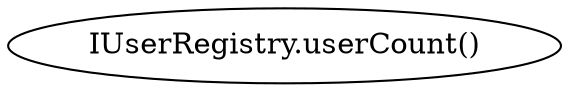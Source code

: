 digraph "" {
	graph [bb="0,0,227.48,36"];
	node [label="\N"];
	"IUserRegistry.userCount()"	 [height=0.5,
		pos="113.74,18",
		width=3.1594];
}
digraph "" {
	graph [bb="0,0,227.48,36"];
	node [label="\N"];
	"IUserRegistry.userCount()"	 [height=0.5,
		pos="113.74,18",
		width=3.1594];
}
digraph "" {
	graph [bb="0,0,227.48,36"];
	node [label="\N"];
	"IUserRegistry.userCount()"	 [height=0.5,
		pos="113.74,18",
		width=3.1594];
}
digraph "" {
	graph [bb="0,0,227.48,36"];
	node [label="\N"];
	"IUserRegistry.userCount()"	 [height=0.5,
		pos="113.74,18",
		width=3.1594];
}
digraph "" {
	graph [bb="0,0,227.48,36"];
	node [label="\N"];
	"IUserRegistry.userCount()"	 [height=0.5,
		pos="113.74,18",
		width=3.1594];
}
